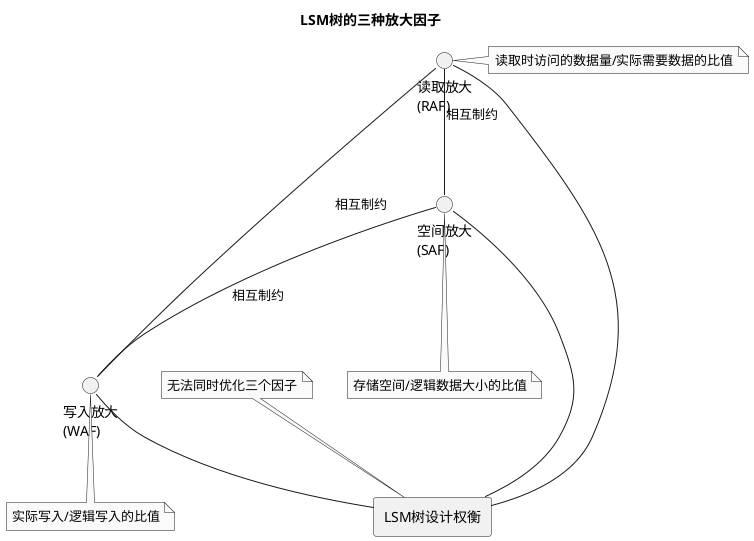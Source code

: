 @startuml
skinparam monochrome true
skinparam shadowing false
skinparam defaultFontName Microsoft YaHei

title LSM树的三种放大因子

rectangle "LSM树设计权衡" as TRADEOFF

circle "写入放大\n(WAF)" as WAF
circle "读取放大\n(RAF)" as RAF
circle "空间放大\n(SAF)" as SAF

WAF -- TRADEOFF
RAF -- TRADEOFF
SAF -- TRADEOFF

WAF -- RAF : 相互制约
RAF -- SAF : 相互制约
SAF -- WAF : 相互制约

note bottom of WAF : 实际写入/逻辑写入的比值
note right of RAF : 读取时访问的数据量/实际需要数据的比值
note bottom of SAF : 存储空间/逻辑数据大小的比值

note top of TRADEOFF : 无法同时优化三个因子
@enduml 